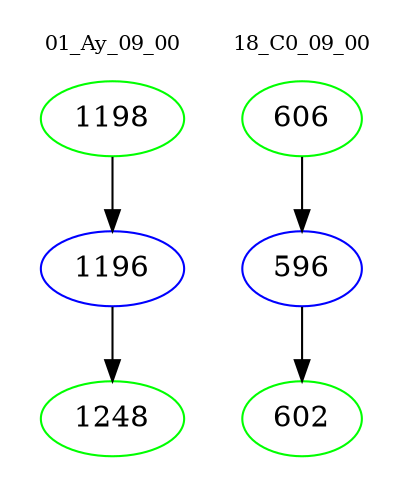 digraph{
subgraph cluster_0 {
color = white
label = "01_Ay_09_00";
fontsize=10;
T0_1198 [label="1198", color="green"]
T0_1198 -> T0_1196 [color="black"]
T0_1196 [label="1196", color="blue"]
T0_1196 -> T0_1248 [color="black"]
T0_1248 [label="1248", color="green"]
}
subgraph cluster_1 {
color = white
label = "18_C0_09_00";
fontsize=10;
T1_606 [label="606", color="green"]
T1_606 -> T1_596 [color="black"]
T1_596 [label="596", color="blue"]
T1_596 -> T1_602 [color="black"]
T1_602 [label="602", color="green"]
}
}
